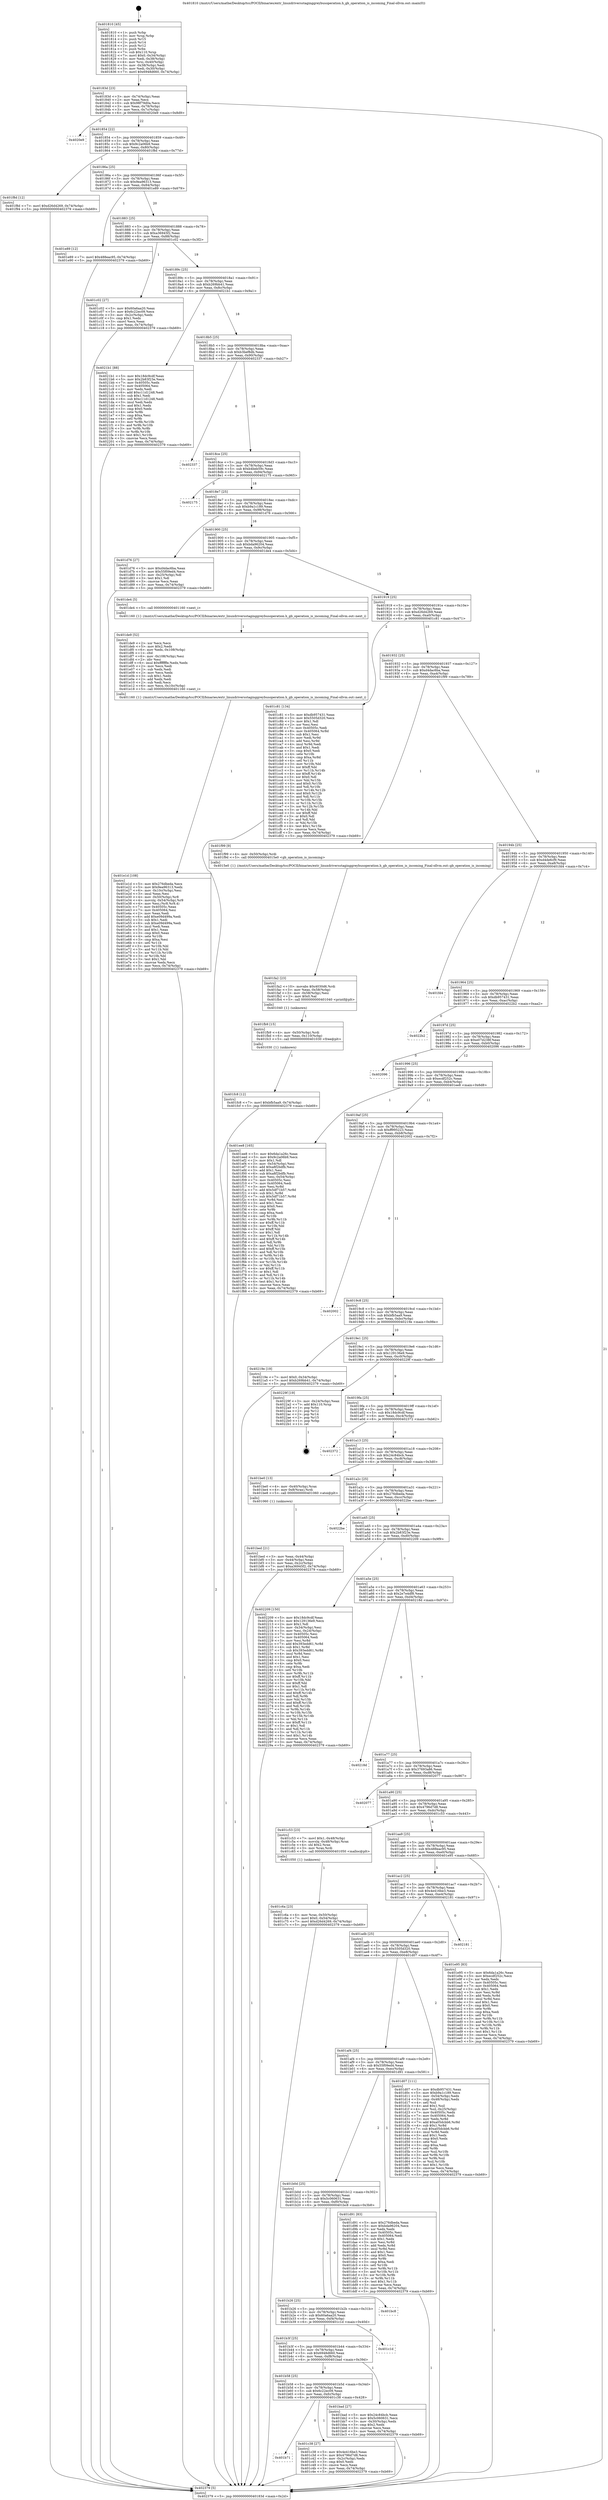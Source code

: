digraph "0x401810" {
  label = "0x401810 (/mnt/c/Users/mathe/Desktop/tcc/POCII/binaries/extr_linuxdriversstaginggreybusoperation.h_gb_operation_is_incoming_Final-ollvm.out::main(0))"
  labelloc = "t"
  node[shape=record]

  Entry [label="",width=0.3,height=0.3,shape=circle,fillcolor=black,style=filled]
  "0x40183d" [label="{
     0x40183d [23]\l
     | [instrs]\l
     &nbsp;&nbsp;0x40183d \<+3\>: mov -0x74(%rbp),%eax\l
     &nbsp;&nbsp;0x401840 \<+2\>: mov %eax,%ecx\l
     &nbsp;&nbsp;0x401842 \<+6\>: sub $0x98f79d0a,%ecx\l
     &nbsp;&nbsp;0x401848 \<+3\>: mov %eax,-0x78(%rbp)\l
     &nbsp;&nbsp;0x40184b \<+3\>: mov %ecx,-0x7c(%rbp)\l
     &nbsp;&nbsp;0x40184e \<+6\>: je 00000000004020e9 \<main+0x8d9\>\l
  }"]
  "0x4020e9" [label="{
     0x4020e9\l
  }", style=dashed]
  "0x401854" [label="{
     0x401854 [22]\l
     | [instrs]\l
     &nbsp;&nbsp;0x401854 \<+5\>: jmp 0000000000401859 \<main+0x49\>\l
     &nbsp;&nbsp;0x401859 \<+3\>: mov -0x78(%rbp),%eax\l
     &nbsp;&nbsp;0x40185c \<+5\>: sub $0x9c2a06b9,%eax\l
     &nbsp;&nbsp;0x401861 \<+3\>: mov %eax,-0x80(%rbp)\l
     &nbsp;&nbsp;0x401864 \<+6\>: je 0000000000401f8d \<main+0x77d\>\l
  }"]
  Exit [label="",width=0.3,height=0.3,shape=circle,fillcolor=black,style=filled,peripheries=2]
  "0x401f8d" [label="{
     0x401f8d [12]\l
     | [instrs]\l
     &nbsp;&nbsp;0x401f8d \<+7\>: movl $0xd26d4269,-0x74(%rbp)\l
     &nbsp;&nbsp;0x401f94 \<+5\>: jmp 0000000000402379 \<main+0xb69\>\l
  }"]
  "0x40186a" [label="{
     0x40186a [25]\l
     | [instrs]\l
     &nbsp;&nbsp;0x40186a \<+5\>: jmp 000000000040186f \<main+0x5f\>\l
     &nbsp;&nbsp;0x40186f \<+3\>: mov -0x78(%rbp),%eax\l
     &nbsp;&nbsp;0x401872 \<+5\>: sub $0x9ea96313,%eax\l
     &nbsp;&nbsp;0x401877 \<+6\>: mov %eax,-0x84(%rbp)\l
     &nbsp;&nbsp;0x40187d \<+6\>: je 0000000000401e89 \<main+0x679\>\l
  }"]
  "0x401fc8" [label="{
     0x401fc8 [12]\l
     | [instrs]\l
     &nbsp;&nbsp;0x401fc8 \<+7\>: movl $0xbfb5aa9,-0x74(%rbp)\l
     &nbsp;&nbsp;0x401fcf \<+5\>: jmp 0000000000402379 \<main+0xb69\>\l
  }"]
  "0x401e89" [label="{
     0x401e89 [12]\l
     | [instrs]\l
     &nbsp;&nbsp;0x401e89 \<+7\>: movl $0x488eac95,-0x74(%rbp)\l
     &nbsp;&nbsp;0x401e90 \<+5\>: jmp 0000000000402379 \<main+0xb69\>\l
  }"]
  "0x401883" [label="{
     0x401883 [25]\l
     | [instrs]\l
     &nbsp;&nbsp;0x401883 \<+5\>: jmp 0000000000401888 \<main+0x78\>\l
     &nbsp;&nbsp;0x401888 \<+3\>: mov -0x78(%rbp),%eax\l
     &nbsp;&nbsp;0x40188b \<+5\>: sub $0xa36945f2,%eax\l
     &nbsp;&nbsp;0x401890 \<+6\>: mov %eax,-0x88(%rbp)\l
     &nbsp;&nbsp;0x401896 \<+6\>: je 0000000000401c02 \<main+0x3f2\>\l
  }"]
  "0x401fb9" [label="{
     0x401fb9 [15]\l
     | [instrs]\l
     &nbsp;&nbsp;0x401fb9 \<+4\>: mov -0x50(%rbp),%rdi\l
     &nbsp;&nbsp;0x401fbd \<+6\>: mov %eax,-0x110(%rbp)\l
     &nbsp;&nbsp;0x401fc3 \<+5\>: call 0000000000401030 \<free@plt\>\l
     | [calls]\l
     &nbsp;&nbsp;0x401030 \{1\} (unknown)\l
  }"]
  "0x401c02" [label="{
     0x401c02 [27]\l
     | [instrs]\l
     &nbsp;&nbsp;0x401c02 \<+5\>: mov $0x60a6aa20,%eax\l
     &nbsp;&nbsp;0x401c07 \<+5\>: mov $0x6c22ec09,%ecx\l
     &nbsp;&nbsp;0x401c0c \<+3\>: mov -0x2c(%rbp),%edx\l
     &nbsp;&nbsp;0x401c0f \<+3\>: cmp $0x1,%edx\l
     &nbsp;&nbsp;0x401c12 \<+3\>: cmovl %ecx,%eax\l
     &nbsp;&nbsp;0x401c15 \<+3\>: mov %eax,-0x74(%rbp)\l
     &nbsp;&nbsp;0x401c18 \<+5\>: jmp 0000000000402379 \<main+0xb69\>\l
  }"]
  "0x40189c" [label="{
     0x40189c [25]\l
     | [instrs]\l
     &nbsp;&nbsp;0x40189c \<+5\>: jmp 00000000004018a1 \<main+0x91\>\l
     &nbsp;&nbsp;0x4018a1 \<+3\>: mov -0x78(%rbp),%eax\l
     &nbsp;&nbsp;0x4018a4 \<+5\>: sub $0xb269bb41,%eax\l
     &nbsp;&nbsp;0x4018a9 \<+6\>: mov %eax,-0x8c(%rbp)\l
     &nbsp;&nbsp;0x4018af \<+6\>: je 00000000004021b1 \<main+0x9a1\>\l
  }"]
  "0x401fa2" [label="{
     0x401fa2 [23]\l
     | [instrs]\l
     &nbsp;&nbsp;0x401fa2 \<+10\>: movabs $0x4030d6,%rdi\l
     &nbsp;&nbsp;0x401fac \<+3\>: mov %eax,-0x58(%rbp)\l
     &nbsp;&nbsp;0x401faf \<+3\>: mov -0x58(%rbp),%esi\l
     &nbsp;&nbsp;0x401fb2 \<+2\>: mov $0x0,%al\l
     &nbsp;&nbsp;0x401fb4 \<+5\>: call 0000000000401040 \<printf@plt\>\l
     | [calls]\l
     &nbsp;&nbsp;0x401040 \{1\} (unknown)\l
  }"]
  "0x4021b1" [label="{
     0x4021b1 [88]\l
     | [instrs]\l
     &nbsp;&nbsp;0x4021b1 \<+5\>: mov $0x18dc9cdf,%eax\l
     &nbsp;&nbsp;0x4021b6 \<+5\>: mov $0x2b83f23e,%ecx\l
     &nbsp;&nbsp;0x4021bb \<+7\>: mov 0x40505c,%edx\l
     &nbsp;&nbsp;0x4021c2 \<+7\>: mov 0x405064,%esi\l
     &nbsp;&nbsp;0x4021c9 \<+2\>: mov %edx,%edi\l
     &nbsp;&nbsp;0x4021cb \<+6\>: add $0xc11d1248,%edi\l
     &nbsp;&nbsp;0x4021d1 \<+3\>: sub $0x1,%edi\l
     &nbsp;&nbsp;0x4021d4 \<+6\>: sub $0xc11d1248,%edi\l
     &nbsp;&nbsp;0x4021da \<+3\>: imul %edi,%edx\l
     &nbsp;&nbsp;0x4021dd \<+3\>: and $0x1,%edx\l
     &nbsp;&nbsp;0x4021e0 \<+3\>: cmp $0x0,%edx\l
     &nbsp;&nbsp;0x4021e3 \<+4\>: sete %r8b\l
     &nbsp;&nbsp;0x4021e7 \<+3\>: cmp $0xa,%esi\l
     &nbsp;&nbsp;0x4021ea \<+4\>: setl %r9b\l
     &nbsp;&nbsp;0x4021ee \<+3\>: mov %r8b,%r10b\l
     &nbsp;&nbsp;0x4021f1 \<+3\>: and %r9b,%r10b\l
     &nbsp;&nbsp;0x4021f4 \<+3\>: xor %r9b,%r8b\l
     &nbsp;&nbsp;0x4021f7 \<+3\>: or %r8b,%r10b\l
     &nbsp;&nbsp;0x4021fa \<+4\>: test $0x1,%r10b\l
     &nbsp;&nbsp;0x4021fe \<+3\>: cmovne %ecx,%eax\l
     &nbsp;&nbsp;0x402201 \<+3\>: mov %eax,-0x74(%rbp)\l
     &nbsp;&nbsp;0x402204 \<+5\>: jmp 0000000000402379 \<main+0xb69\>\l
  }"]
  "0x4018b5" [label="{
     0x4018b5 [25]\l
     | [instrs]\l
     &nbsp;&nbsp;0x4018b5 \<+5\>: jmp 00000000004018ba \<main+0xaa\>\l
     &nbsp;&nbsp;0x4018ba \<+3\>: mov -0x78(%rbp),%eax\l
     &nbsp;&nbsp;0x4018bd \<+5\>: sub $0xb3bef8db,%eax\l
     &nbsp;&nbsp;0x4018c2 \<+6\>: mov %eax,-0x90(%rbp)\l
     &nbsp;&nbsp;0x4018c8 \<+6\>: je 0000000000402337 \<main+0xb27\>\l
  }"]
  "0x401e1d" [label="{
     0x401e1d [108]\l
     | [instrs]\l
     &nbsp;&nbsp;0x401e1d \<+5\>: mov $0x276dbeda,%ecx\l
     &nbsp;&nbsp;0x401e22 \<+5\>: mov $0x9ea96313,%edx\l
     &nbsp;&nbsp;0x401e27 \<+6\>: mov -0x10c(%rbp),%esi\l
     &nbsp;&nbsp;0x401e2d \<+3\>: imul %eax,%esi\l
     &nbsp;&nbsp;0x401e30 \<+4\>: mov -0x50(%rbp),%r8\l
     &nbsp;&nbsp;0x401e34 \<+4\>: movslq -0x54(%rbp),%r9\l
     &nbsp;&nbsp;0x401e38 \<+4\>: mov %esi,(%r8,%r9,4)\l
     &nbsp;&nbsp;0x401e3c \<+7\>: mov 0x40505c,%eax\l
     &nbsp;&nbsp;0x401e43 \<+7\>: mov 0x405064,%esi\l
     &nbsp;&nbsp;0x401e4a \<+2\>: mov %eax,%edi\l
     &nbsp;&nbsp;0x401e4c \<+6\>: add $0xe09d499a,%edi\l
     &nbsp;&nbsp;0x401e52 \<+3\>: sub $0x1,%edi\l
     &nbsp;&nbsp;0x401e55 \<+6\>: sub $0xe09d499a,%edi\l
     &nbsp;&nbsp;0x401e5b \<+3\>: imul %edi,%eax\l
     &nbsp;&nbsp;0x401e5e \<+3\>: and $0x1,%eax\l
     &nbsp;&nbsp;0x401e61 \<+3\>: cmp $0x0,%eax\l
     &nbsp;&nbsp;0x401e64 \<+4\>: sete %r10b\l
     &nbsp;&nbsp;0x401e68 \<+3\>: cmp $0xa,%esi\l
     &nbsp;&nbsp;0x401e6b \<+4\>: setl %r11b\l
     &nbsp;&nbsp;0x401e6f \<+3\>: mov %r10b,%bl\l
     &nbsp;&nbsp;0x401e72 \<+3\>: and %r11b,%bl\l
     &nbsp;&nbsp;0x401e75 \<+3\>: xor %r11b,%r10b\l
     &nbsp;&nbsp;0x401e78 \<+3\>: or %r10b,%bl\l
     &nbsp;&nbsp;0x401e7b \<+3\>: test $0x1,%bl\l
     &nbsp;&nbsp;0x401e7e \<+3\>: cmovne %edx,%ecx\l
     &nbsp;&nbsp;0x401e81 \<+3\>: mov %ecx,-0x74(%rbp)\l
     &nbsp;&nbsp;0x401e84 \<+5\>: jmp 0000000000402379 \<main+0xb69\>\l
  }"]
  "0x402337" [label="{
     0x402337\l
  }", style=dashed]
  "0x4018ce" [label="{
     0x4018ce [25]\l
     | [instrs]\l
     &nbsp;&nbsp;0x4018ce \<+5\>: jmp 00000000004018d3 \<main+0xc3\>\l
     &nbsp;&nbsp;0x4018d3 \<+3\>: mov -0x78(%rbp),%eax\l
     &nbsp;&nbsp;0x4018d6 \<+5\>: sub $0xb4beb59c,%eax\l
     &nbsp;&nbsp;0x4018db \<+6\>: mov %eax,-0x94(%rbp)\l
     &nbsp;&nbsp;0x4018e1 \<+6\>: je 0000000000402175 \<main+0x965\>\l
  }"]
  "0x401de9" [label="{
     0x401de9 [52]\l
     | [instrs]\l
     &nbsp;&nbsp;0x401de9 \<+2\>: xor %ecx,%ecx\l
     &nbsp;&nbsp;0x401deb \<+5\>: mov $0x2,%edx\l
     &nbsp;&nbsp;0x401df0 \<+6\>: mov %edx,-0x108(%rbp)\l
     &nbsp;&nbsp;0x401df6 \<+1\>: cltd\l
     &nbsp;&nbsp;0x401df7 \<+6\>: mov -0x108(%rbp),%esi\l
     &nbsp;&nbsp;0x401dfd \<+2\>: idiv %esi\l
     &nbsp;&nbsp;0x401dff \<+6\>: imul $0xfffffffe,%edx,%edx\l
     &nbsp;&nbsp;0x401e05 \<+2\>: mov %ecx,%edi\l
     &nbsp;&nbsp;0x401e07 \<+2\>: sub %edx,%edi\l
     &nbsp;&nbsp;0x401e09 \<+2\>: mov %ecx,%edx\l
     &nbsp;&nbsp;0x401e0b \<+3\>: sub $0x1,%edx\l
     &nbsp;&nbsp;0x401e0e \<+2\>: add %edx,%edi\l
     &nbsp;&nbsp;0x401e10 \<+2\>: sub %edi,%ecx\l
     &nbsp;&nbsp;0x401e12 \<+6\>: mov %ecx,-0x10c(%rbp)\l
     &nbsp;&nbsp;0x401e18 \<+5\>: call 0000000000401160 \<next_i\>\l
     | [calls]\l
     &nbsp;&nbsp;0x401160 \{1\} (/mnt/c/Users/mathe/Desktop/tcc/POCII/binaries/extr_linuxdriversstaginggreybusoperation.h_gb_operation_is_incoming_Final-ollvm.out::next_i)\l
  }"]
  "0x402175" [label="{
     0x402175\l
  }", style=dashed]
  "0x4018e7" [label="{
     0x4018e7 [25]\l
     | [instrs]\l
     &nbsp;&nbsp;0x4018e7 \<+5\>: jmp 00000000004018ec \<main+0xdc\>\l
     &nbsp;&nbsp;0x4018ec \<+3\>: mov -0x78(%rbp),%eax\l
     &nbsp;&nbsp;0x4018ef \<+5\>: sub $0xb9a1c189,%eax\l
     &nbsp;&nbsp;0x4018f4 \<+6\>: mov %eax,-0x98(%rbp)\l
     &nbsp;&nbsp;0x4018fa \<+6\>: je 0000000000401d76 \<main+0x566\>\l
  }"]
  "0x401c6a" [label="{
     0x401c6a [23]\l
     | [instrs]\l
     &nbsp;&nbsp;0x401c6a \<+4\>: mov %rax,-0x50(%rbp)\l
     &nbsp;&nbsp;0x401c6e \<+7\>: movl $0x0,-0x54(%rbp)\l
     &nbsp;&nbsp;0x401c75 \<+7\>: movl $0xd26d4269,-0x74(%rbp)\l
     &nbsp;&nbsp;0x401c7c \<+5\>: jmp 0000000000402379 \<main+0xb69\>\l
  }"]
  "0x401d76" [label="{
     0x401d76 [27]\l
     | [instrs]\l
     &nbsp;&nbsp;0x401d76 \<+5\>: mov $0xd4dac6ba,%eax\l
     &nbsp;&nbsp;0x401d7b \<+5\>: mov $0x55f09ed4,%ecx\l
     &nbsp;&nbsp;0x401d80 \<+3\>: mov -0x25(%rbp),%dl\l
     &nbsp;&nbsp;0x401d83 \<+3\>: test $0x1,%dl\l
     &nbsp;&nbsp;0x401d86 \<+3\>: cmovne %ecx,%eax\l
     &nbsp;&nbsp;0x401d89 \<+3\>: mov %eax,-0x74(%rbp)\l
     &nbsp;&nbsp;0x401d8c \<+5\>: jmp 0000000000402379 \<main+0xb69\>\l
  }"]
  "0x401900" [label="{
     0x401900 [25]\l
     | [instrs]\l
     &nbsp;&nbsp;0x401900 \<+5\>: jmp 0000000000401905 \<main+0xf5\>\l
     &nbsp;&nbsp;0x401905 \<+3\>: mov -0x78(%rbp),%eax\l
     &nbsp;&nbsp;0x401908 \<+5\>: sub $0xbda96204,%eax\l
     &nbsp;&nbsp;0x40190d \<+6\>: mov %eax,-0x9c(%rbp)\l
     &nbsp;&nbsp;0x401913 \<+6\>: je 0000000000401de4 \<main+0x5d4\>\l
  }"]
  "0x401b71" [label="{
     0x401b71\l
  }", style=dashed]
  "0x401de4" [label="{
     0x401de4 [5]\l
     | [instrs]\l
     &nbsp;&nbsp;0x401de4 \<+5\>: call 0000000000401160 \<next_i\>\l
     | [calls]\l
     &nbsp;&nbsp;0x401160 \{1\} (/mnt/c/Users/mathe/Desktop/tcc/POCII/binaries/extr_linuxdriversstaginggreybusoperation.h_gb_operation_is_incoming_Final-ollvm.out::next_i)\l
  }"]
  "0x401919" [label="{
     0x401919 [25]\l
     | [instrs]\l
     &nbsp;&nbsp;0x401919 \<+5\>: jmp 000000000040191e \<main+0x10e\>\l
     &nbsp;&nbsp;0x40191e \<+3\>: mov -0x78(%rbp),%eax\l
     &nbsp;&nbsp;0x401921 \<+5\>: sub $0xd26d4269,%eax\l
     &nbsp;&nbsp;0x401926 \<+6\>: mov %eax,-0xa0(%rbp)\l
     &nbsp;&nbsp;0x40192c \<+6\>: je 0000000000401c81 \<main+0x471\>\l
  }"]
  "0x401c38" [label="{
     0x401c38 [27]\l
     | [instrs]\l
     &nbsp;&nbsp;0x401c38 \<+5\>: mov $0x4e416be3,%eax\l
     &nbsp;&nbsp;0x401c3d \<+5\>: mov $0x4796d7d8,%ecx\l
     &nbsp;&nbsp;0x401c42 \<+3\>: mov -0x2c(%rbp),%edx\l
     &nbsp;&nbsp;0x401c45 \<+3\>: cmp $0x0,%edx\l
     &nbsp;&nbsp;0x401c48 \<+3\>: cmove %ecx,%eax\l
     &nbsp;&nbsp;0x401c4b \<+3\>: mov %eax,-0x74(%rbp)\l
     &nbsp;&nbsp;0x401c4e \<+5\>: jmp 0000000000402379 \<main+0xb69\>\l
  }"]
  "0x401c81" [label="{
     0x401c81 [134]\l
     | [instrs]\l
     &nbsp;&nbsp;0x401c81 \<+5\>: mov $0xdb957431,%eax\l
     &nbsp;&nbsp;0x401c86 \<+5\>: mov $0x5505d320,%ecx\l
     &nbsp;&nbsp;0x401c8b \<+2\>: mov $0x1,%dl\l
     &nbsp;&nbsp;0x401c8d \<+2\>: xor %esi,%esi\l
     &nbsp;&nbsp;0x401c8f \<+7\>: mov 0x40505c,%edi\l
     &nbsp;&nbsp;0x401c96 \<+8\>: mov 0x405064,%r8d\l
     &nbsp;&nbsp;0x401c9e \<+3\>: sub $0x1,%esi\l
     &nbsp;&nbsp;0x401ca1 \<+3\>: mov %edi,%r9d\l
     &nbsp;&nbsp;0x401ca4 \<+3\>: add %esi,%r9d\l
     &nbsp;&nbsp;0x401ca7 \<+4\>: imul %r9d,%edi\l
     &nbsp;&nbsp;0x401cab \<+3\>: and $0x1,%edi\l
     &nbsp;&nbsp;0x401cae \<+3\>: cmp $0x0,%edi\l
     &nbsp;&nbsp;0x401cb1 \<+4\>: sete %r10b\l
     &nbsp;&nbsp;0x401cb5 \<+4\>: cmp $0xa,%r8d\l
     &nbsp;&nbsp;0x401cb9 \<+4\>: setl %r11b\l
     &nbsp;&nbsp;0x401cbd \<+3\>: mov %r10b,%bl\l
     &nbsp;&nbsp;0x401cc0 \<+3\>: xor $0xff,%bl\l
     &nbsp;&nbsp;0x401cc3 \<+3\>: mov %r11b,%r14b\l
     &nbsp;&nbsp;0x401cc6 \<+4\>: xor $0xff,%r14b\l
     &nbsp;&nbsp;0x401cca \<+3\>: xor $0x0,%dl\l
     &nbsp;&nbsp;0x401ccd \<+3\>: mov %bl,%r15b\l
     &nbsp;&nbsp;0x401cd0 \<+4\>: and $0x0,%r15b\l
     &nbsp;&nbsp;0x401cd4 \<+3\>: and %dl,%r10b\l
     &nbsp;&nbsp;0x401cd7 \<+3\>: mov %r14b,%r12b\l
     &nbsp;&nbsp;0x401cda \<+4\>: and $0x0,%r12b\l
     &nbsp;&nbsp;0x401cde \<+3\>: and %dl,%r11b\l
     &nbsp;&nbsp;0x401ce1 \<+3\>: or %r10b,%r15b\l
     &nbsp;&nbsp;0x401ce4 \<+3\>: or %r11b,%r12b\l
     &nbsp;&nbsp;0x401ce7 \<+3\>: xor %r12b,%r15b\l
     &nbsp;&nbsp;0x401cea \<+3\>: or %r14b,%bl\l
     &nbsp;&nbsp;0x401ced \<+3\>: xor $0xff,%bl\l
     &nbsp;&nbsp;0x401cf0 \<+3\>: or $0x0,%dl\l
     &nbsp;&nbsp;0x401cf3 \<+2\>: and %dl,%bl\l
     &nbsp;&nbsp;0x401cf5 \<+3\>: or %bl,%r15b\l
     &nbsp;&nbsp;0x401cf8 \<+4\>: test $0x1,%r15b\l
     &nbsp;&nbsp;0x401cfc \<+3\>: cmovne %ecx,%eax\l
     &nbsp;&nbsp;0x401cff \<+3\>: mov %eax,-0x74(%rbp)\l
     &nbsp;&nbsp;0x401d02 \<+5\>: jmp 0000000000402379 \<main+0xb69\>\l
  }"]
  "0x401932" [label="{
     0x401932 [25]\l
     | [instrs]\l
     &nbsp;&nbsp;0x401932 \<+5\>: jmp 0000000000401937 \<main+0x127\>\l
     &nbsp;&nbsp;0x401937 \<+3\>: mov -0x78(%rbp),%eax\l
     &nbsp;&nbsp;0x40193a \<+5\>: sub $0xd4dac6ba,%eax\l
     &nbsp;&nbsp;0x40193f \<+6\>: mov %eax,-0xa4(%rbp)\l
     &nbsp;&nbsp;0x401945 \<+6\>: je 0000000000401f99 \<main+0x789\>\l
  }"]
  "0x401bed" [label="{
     0x401bed [21]\l
     | [instrs]\l
     &nbsp;&nbsp;0x401bed \<+3\>: mov %eax,-0x44(%rbp)\l
     &nbsp;&nbsp;0x401bf0 \<+3\>: mov -0x44(%rbp),%eax\l
     &nbsp;&nbsp;0x401bf3 \<+3\>: mov %eax,-0x2c(%rbp)\l
     &nbsp;&nbsp;0x401bf6 \<+7\>: movl $0xa36945f2,-0x74(%rbp)\l
     &nbsp;&nbsp;0x401bfd \<+5\>: jmp 0000000000402379 \<main+0xb69\>\l
  }"]
  "0x401f99" [label="{
     0x401f99 [9]\l
     | [instrs]\l
     &nbsp;&nbsp;0x401f99 \<+4\>: mov -0x50(%rbp),%rdi\l
     &nbsp;&nbsp;0x401f9d \<+5\>: call 00000000004015e0 \<gb_operation_is_incoming\>\l
     | [calls]\l
     &nbsp;&nbsp;0x4015e0 \{1\} (/mnt/c/Users/mathe/Desktop/tcc/POCII/binaries/extr_linuxdriversstaginggreybusoperation.h_gb_operation_is_incoming_Final-ollvm.out::gb_operation_is_incoming)\l
  }"]
  "0x40194b" [label="{
     0x40194b [25]\l
     | [instrs]\l
     &nbsp;&nbsp;0x40194b \<+5\>: jmp 0000000000401950 \<main+0x140\>\l
     &nbsp;&nbsp;0x401950 \<+3\>: mov -0x78(%rbp),%eax\l
     &nbsp;&nbsp;0x401953 \<+5\>: sub $0xd4de6cf9,%eax\l
     &nbsp;&nbsp;0x401958 \<+6\>: mov %eax,-0xa8(%rbp)\l
     &nbsp;&nbsp;0x40195e \<+6\>: je 0000000000401fd4 \<main+0x7c4\>\l
  }"]
  "0x401810" [label="{
     0x401810 [45]\l
     | [instrs]\l
     &nbsp;&nbsp;0x401810 \<+1\>: push %rbp\l
     &nbsp;&nbsp;0x401811 \<+3\>: mov %rsp,%rbp\l
     &nbsp;&nbsp;0x401814 \<+2\>: push %r15\l
     &nbsp;&nbsp;0x401816 \<+2\>: push %r14\l
     &nbsp;&nbsp;0x401818 \<+2\>: push %r12\l
     &nbsp;&nbsp;0x40181a \<+1\>: push %rbx\l
     &nbsp;&nbsp;0x40181b \<+7\>: sub $0x110,%rsp\l
     &nbsp;&nbsp;0x401822 \<+7\>: movl $0x0,-0x34(%rbp)\l
     &nbsp;&nbsp;0x401829 \<+3\>: mov %edi,-0x38(%rbp)\l
     &nbsp;&nbsp;0x40182c \<+4\>: mov %rsi,-0x40(%rbp)\l
     &nbsp;&nbsp;0x401830 \<+3\>: mov -0x38(%rbp),%edi\l
     &nbsp;&nbsp;0x401833 \<+3\>: mov %edi,-0x30(%rbp)\l
     &nbsp;&nbsp;0x401836 \<+7\>: movl $0x6948d660,-0x74(%rbp)\l
  }"]
  "0x401fd4" [label="{
     0x401fd4\l
  }", style=dashed]
  "0x401964" [label="{
     0x401964 [25]\l
     | [instrs]\l
     &nbsp;&nbsp;0x401964 \<+5\>: jmp 0000000000401969 \<main+0x159\>\l
     &nbsp;&nbsp;0x401969 \<+3\>: mov -0x78(%rbp),%eax\l
     &nbsp;&nbsp;0x40196c \<+5\>: sub $0xdb957431,%eax\l
     &nbsp;&nbsp;0x401971 \<+6\>: mov %eax,-0xac(%rbp)\l
     &nbsp;&nbsp;0x401977 \<+6\>: je 00000000004022b2 \<main+0xaa2\>\l
  }"]
  "0x402379" [label="{
     0x402379 [5]\l
     | [instrs]\l
     &nbsp;&nbsp;0x402379 \<+5\>: jmp 000000000040183d \<main+0x2d\>\l
  }"]
  "0x4022b2" [label="{
     0x4022b2\l
  }", style=dashed]
  "0x40197d" [label="{
     0x40197d [25]\l
     | [instrs]\l
     &nbsp;&nbsp;0x40197d \<+5\>: jmp 0000000000401982 \<main+0x172\>\l
     &nbsp;&nbsp;0x401982 \<+3\>: mov -0x78(%rbp),%eax\l
     &nbsp;&nbsp;0x401985 \<+5\>: sub $0xe07d238f,%eax\l
     &nbsp;&nbsp;0x40198a \<+6\>: mov %eax,-0xb0(%rbp)\l
     &nbsp;&nbsp;0x401990 \<+6\>: je 0000000000402096 \<main+0x886\>\l
  }"]
  "0x401b58" [label="{
     0x401b58 [25]\l
     | [instrs]\l
     &nbsp;&nbsp;0x401b58 \<+5\>: jmp 0000000000401b5d \<main+0x34d\>\l
     &nbsp;&nbsp;0x401b5d \<+3\>: mov -0x78(%rbp),%eax\l
     &nbsp;&nbsp;0x401b60 \<+5\>: sub $0x6c22ec09,%eax\l
     &nbsp;&nbsp;0x401b65 \<+6\>: mov %eax,-0xfc(%rbp)\l
     &nbsp;&nbsp;0x401b6b \<+6\>: je 0000000000401c38 \<main+0x428\>\l
  }"]
  "0x402096" [label="{
     0x402096\l
  }", style=dashed]
  "0x401996" [label="{
     0x401996 [25]\l
     | [instrs]\l
     &nbsp;&nbsp;0x401996 \<+5\>: jmp 000000000040199b \<main+0x18b\>\l
     &nbsp;&nbsp;0x40199b \<+3\>: mov -0x78(%rbp),%eax\l
     &nbsp;&nbsp;0x40199e \<+5\>: sub $0xecdf252c,%eax\l
     &nbsp;&nbsp;0x4019a3 \<+6\>: mov %eax,-0xb4(%rbp)\l
     &nbsp;&nbsp;0x4019a9 \<+6\>: je 0000000000401ee8 \<main+0x6d8\>\l
  }"]
  "0x401bad" [label="{
     0x401bad [27]\l
     | [instrs]\l
     &nbsp;&nbsp;0x401bad \<+5\>: mov $0x24c84bcb,%eax\l
     &nbsp;&nbsp;0x401bb2 \<+5\>: mov $0x5c060631,%ecx\l
     &nbsp;&nbsp;0x401bb7 \<+3\>: mov -0x30(%rbp),%edx\l
     &nbsp;&nbsp;0x401bba \<+3\>: cmp $0x2,%edx\l
     &nbsp;&nbsp;0x401bbd \<+3\>: cmovne %ecx,%eax\l
     &nbsp;&nbsp;0x401bc0 \<+3\>: mov %eax,-0x74(%rbp)\l
     &nbsp;&nbsp;0x401bc3 \<+5\>: jmp 0000000000402379 \<main+0xb69\>\l
  }"]
  "0x401ee8" [label="{
     0x401ee8 [165]\l
     | [instrs]\l
     &nbsp;&nbsp;0x401ee8 \<+5\>: mov $0x6da1a26c,%eax\l
     &nbsp;&nbsp;0x401eed \<+5\>: mov $0x9c2a06b9,%ecx\l
     &nbsp;&nbsp;0x401ef2 \<+2\>: mov $0x1,%dl\l
     &nbsp;&nbsp;0x401ef4 \<+3\>: mov -0x54(%rbp),%esi\l
     &nbsp;&nbsp;0x401ef7 \<+6\>: add $0xa8f2bdfb,%esi\l
     &nbsp;&nbsp;0x401efd \<+3\>: add $0x1,%esi\l
     &nbsp;&nbsp;0x401f00 \<+6\>: sub $0xa8f2bdfb,%esi\l
     &nbsp;&nbsp;0x401f06 \<+3\>: mov %esi,-0x54(%rbp)\l
     &nbsp;&nbsp;0x401f09 \<+7\>: mov 0x40505c,%esi\l
     &nbsp;&nbsp;0x401f10 \<+7\>: mov 0x405064,%edi\l
     &nbsp;&nbsp;0x401f17 \<+3\>: mov %esi,%r8d\l
     &nbsp;&nbsp;0x401f1a \<+7\>: add $0x5df71b57,%r8d\l
     &nbsp;&nbsp;0x401f21 \<+4\>: sub $0x1,%r8d\l
     &nbsp;&nbsp;0x401f25 \<+7\>: sub $0x5df71b57,%r8d\l
     &nbsp;&nbsp;0x401f2c \<+4\>: imul %r8d,%esi\l
     &nbsp;&nbsp;0x401f30 \<+3\>: and $0x1,%esi\l
     &nbsp;&nbsp;0x401f33 \<+3\>: cmp $0x0,%esi\l
     &nbsp;&nbsp;0x401f36 \<+4\>: sete %r9b\l
     &nbsp;&nbsp;0x401f3a \<+3\>: cmp $0xa,%edi\l
     &nbsp;&nbsp;0x401f3d \<+4\>: setl %r10b\l
     &nbsp;&nbsp;0x401f41 \<+3\>: mov %r9b,%r11b\l
     &nbsp;&nbsp;0x401f44 \<+4\>: xor $0xff,%r11b\l
     &nbsp;&nbsp;0x401f48 \<+3\>: mov %r10b,%bl\l
     &nbsp;&nbsp;0x401f4b \<+3\>: xor $0xff,%bl\l
     &nbsp;&nbsp;0x401f4e \<+3\>: xor $0x1,%dl\l
     &nbsp;&nbsp;0x401f51 \<+3\>: mov %r11b,%r14b\l
     &nbsp;&nbsp;0x401f54 \<+4\>: and $0xff,%r14b\l
     &nbsp;&nbsp;0x401f58 \<+3\>: and %dl,%r9b\l
     &nbsp;&nbsp;0x401f5b \<+3\>: mov %bl,%r15b\l
     &nbsp;&nbsp;0x401f5e \<+4\>: and $0xff,%r15b\l
     &nbsp;&nbsp;0x401f62 \<+3\>: and %dl,%r10b\l
     &nbsp;&nbsp;0x401f65 \<+3\>: or %r9b,%r14b\l
     &nbsp;&nbsp;0x401f68 \<+3\>: or %r10b,%r15b\l
     &nbsp;&nbsp;0x401f6b \<+3\>: xor %r15b,%r14b\l
     &nbsp;&nbsp;0x401f6e \<+3\>: or %bl,%r11b\l
     &nbsp;&nbsp;0x401f71 \<+4\>: xor $0xff,%r11b\l
     &nbsp;&nbsp;0x401f75 \<+3\>: or $0x1,%dl\l
     &nbsp;&nbsp;0x401f78 \<+3\>: and %dl,%r11b\l
     &nbsp;&nbsp;0x401f7b \<+3\>: or %r11b,%r14b\l
     &nbsp;&nbsp;0x401f7e \<+4\>: test $0x1,%r14b\l
     &nbsp;&nbsp;0x401f82 \<+3\>: cmovne %ecx,%eax\l
     &nbsp;&nbsp;0x401f85 \<+3\>: mov %eax,-0x74(%rbp)\l
     &nbsp;&nbsp;0x401f88 \<+5\>: jmp 0000000000402379 \<main+0xb69\>\l
  }"]
  "0x4019af" [label="{
     0x4019af [25]\l
     | [instrs]\l
     &nbsp;&nbsp;0x4019af \<+5\>: jmp 00000000004019b4 \<main+0x1a4\>\l
     &nbsp;&nbsp;0x4019b4 \<+3\>: mov -0x78(%rbp),%eax\l
     &nbsp;&nbsp;0x4019b7 \<+5\>: sub $0xff995223,%eax\l
     &nbsp;&nbsp;0x4019bc \<+6\>: mov %eax,-0xb8(%rbp)\l
     &nbsp;&nbsp;0x4019c2 \<+6\>: je 0000000000402002 \<main+0x7f2\>\l
  }"]
  "0x401b3f" [label="{
     0x401b3f [25]\l
     | [instrs]\l
     &nbsp;&nbsp;0x401b3f \<+5\>: jmp 0000000000401b44 \<main+0x334\>\l
     &nbsp;&nbsp;0x401b44 \<+3\>: mov -0x78(%rbp),%eax\l
     &nbsp;&nbsp;0x401b47 \<+5\>: sub $0x6948d660,%eax\l
     &nbsp;&nbsp;0x401b4c \<+6\>: mov %eax,-0xf8(%rbp)\l
     &nbsp;&nbsp;0x401b52 \<+6\>: je 0000000000401bad \<main+0x39d\>\l
  }"]
  "0x402002" [label="{
     0x402002\l
  }", style=dashed]
  "0x4019c8" [label="{
     0x4019c8 [25]\l
     | [instrs]\l
     &nbsp;&nbsp;0x4019c8 \<+5\>: jmp 00000000004019cd \<main+0x1bd\>\l
     &nbsp;&nbsp;0x4019cd \<+3\>: mov -0x78(%rbp),%eax\l
     &nbsp;&nbsp;0x4019d0 \<+5\>: sub $0xbfb5aa9,%eax\l
     &nbsp;&nbsp;0x4019d5 \<+6\>: mov %eax,-0xbc(%rbp)\l
     &nbsp;&nbsp;0x4019db \<+6\>: je 000000000040219e \<main+0x98e\>\l
  }"]
  "0x401c1d" [label="{
     0x401c1d\l
  }", style=dashed]
  "0x40219e" [label="{
     0x40219e [19]\l
     | [instrs]\l
     &nbsp;&nbsp;0x40219e \<+7\>: movl $0x0,-0x34(%rbp)\l
     &nbsp;&nbsp;0x4021a5 \<+7\>: movl $0xb269bb41,-0x74(%rbp)\l
     &nbsp;&nbsp;0x4021ac \<+5\>: jmp 0000000000402379 \<main+0xb69\>\l
  }"]
  "0x4019e1" [label="{
     0x4019e1 [25]\l
     | [instrs]\l
     &nbsp;&nbsp;0x4019e1 \<+5\>: jmp 00000000004019e6 \<main+0x1d6\>\l
     &nbsp;&nbsp;0x4019e6 \<+3\>: mov -0x78(%rbp),%eax\l
     &nbsp;&nbsp;0x4019e9 \<+5\>: sub $0x129136e9,%eax\l
     &nbsp;&nbsp;0x4019ee \<+6\>: mov %eax,-0xc0(%rbp)\l
     &nbsp;&nbsp;0x4019f4 \<+6\>: je 000000000040229f \<main+0xa8f\>\l
  }"]
  "0x401b26" [label="{
     0x401b26 [25]\l
     | [instrs]\l
     &nbsp;&nbsp;0x401b26 \<+5\>: jmp 0000000000401b2b \<main+0x31b\>\l
     &nbsp;&nbsp;0x401b2b \<+3\>: mov -0x78(%rbp),%eax\l
     &nbsp;&nbsp;0x401b2e \<+5\>: sub $0x60a6aa20,%eax\l
     &nbsp;&nbsp;0x401b33 \<+6\>: mov %eax,-0xf4(%rbp)\l
     &nbsp;&nbsp;0x401b39 \<+6\>: je 0000000000401c1d \<main+0x40d\>\l
  }"]
  "0x40229f" [label="{
     0x40229f [19]\l
     | [instrs]\l
     &nbsp;&nbsp;0x40229f \<+3\>: mov -0x24(%rbp),%eax\l
     &nbsp;&nbsp;0x4022a2 \<+7\>: add $0x110,%rsp\l
     &nbsp;&nbsp;0x4022a9 \<+1\>: pop %rbx\l
     &nbsp;&nbsp;0x4022aa \<+2\>: pop %r12\l
     &nbsp;&nbsp;0x4022ac \<+2\>: pop %r14\l
     &nbsp;&nbsp;0x4022ae \<+2\>: pop %r15\l
     &nbsp;&nbsp;0x4022b0 \<+1\>: pop %rbp\l
     &nbsp;&nbsp;0x4022b1 \<+1\>: ret\l
  }"]
  "0x4019fa" [label="{
     0x4019fa [25]\l
     | [instrs]\l
     &nbsp;&nbsp;0x4019fa \<+5\>: jmp 00000000004019ff \<main+0x1ef\>\l
     &nbsp;&nbsp;0x4019ff \<+3\>: mov -0x78(%rbp),%eax\l
     &nbsp;&nbsp;0x401a02 \<+5\>: sub $0x18dc9cdf,%eax\l
     &nbsp;&nbsp;0x401a07 \<+6\>: mov %eax,-0xc4(%rbp)\l
     &nbsp;&nbsp;0x401a0d \<+6\>: je 0000000000402372 \<main+0xb62\>\l
  }"]
  "0x401bc8" [label="{
     0x401bc8\l
  }", style=dashed]
  "0x402372" [label="{
     0x402372\l
  }", style=dashed]
  "0x401a13" [label="{
     0x401a13 [25]\l
     | [instrs]\l
     &nbsp;&nbsp;0x401a13 \<+5\>: jmp 0000000000401a18 \<main+0x208\>\l
     &nbsp;&nbsp;0x401a18 \<+3\>: mov -0x78(%rbp),%eax\l
     &nbsp;&nbsp;0x401a1b \<+5\>: sub $0x24c84bcb,%eax\l
     &nbsp;&nbsp;0x401a20 \<+6\>: mov %eax,-0xc8(%rbp)\l
     &nbsp;&nbsp;0x401a26 \<+6\>: je 0000000000401be0 \<main+0x3d0\>\l
  }"]
  "0x401b0d" [label="{
     0x401b0d [25]\l
     | [instrs]\l
     &nbsp;&nbsp;0x401b0d \<+5\>: jmp 0000000000401b12 \<main+0x302\>\l
     &nbsp;&nbsp;0x401b12 \<+3\>: mov -0x78(%rbp),%eax\l
     &nbsp;&nbsp;0x401b15 \<+5\>: sub $0x5c060631,%eax\l
     &nbsp;&nbsp;0x401b1a \<+6\>: mov %eax,-0xf0(%rbp)\l
     &nbsp;&nbsp;0x401b20 \<+6\>: je 0000000000401bc8 \<main+0x3b8\>\l
  }"]
  "0x401be0" [label="{
     0x401be0 [13]\l
     | [instrs]\l
     &nbsp;&nbsp;0x401be0 \<+4\>: mov -0x40(%rbp),%rax\l
     &nbsp;&nbsp;0x401be4 \<+4\>: mov 0x8(%rax),%rdi\l
     &nbsp;&nbsp;0x401be8 \<+5\>: call 0000000000401060 \<atoi@plt\>\l
     | [calls]\l
     &nbsp;&nbsp;0x401060 \{1\} (unknown)\l
  }"]
  "0x401a2c" [label="{
     0x401a2c [25]\l
     | [instrs]\l
     &nbsp;&nbsp;0x401a2c \<+5\>: jmp 0000000000401a31 \<main+0x221\>\l
     &nbsp;&nbsp;0x401a31 \<+3\>: mov -0x78(%rbp),%eax\l
     &nbsp;&nbsp;0x401a34 \<+5\>: sub $0x276dbeda,%eax\l
     &nbsp;&nbsp;0x401a39 \<+6\>: mov %eax,-0xcc(%rbp)\l
     &nbsp;&nbsp;0x401a3f \<+6\>: je 00000000004022be \<main+0xaae\>\l
  }"]
  "0x401d91" [label="{
     0x401d91 [83]\l
     | [instrs]\l
     &nbsp;&nbsp;0x401d91 \<+5\>: mov $0x276dbeda,%eax\l
     &nbsp;&nbsp;0x401d96 \<+5\>: mov $0xbda96204,%ecx\l
     &nbsp;&nbsp;0x401d9b \<+2\>: xor %edx,%edx\l
     &nbsp;&nbsp;0x401d9d \<+7\>: mov 0x40505c,%esi\l
     &nbsp;&nbsp;0x401da4 \<+7\>: mov 0x405064,%edi\l
     &nbsp;&nbsp;0x401dab \<+3\>: sub $0x1,%edx\l
     &nbsp;&nbsp;0x401dae \<+3\>: mov %esi,%r8d\l
     &nbsp;&nbsp;0x401db1 \<+3\>: add %edx,%r8d\l
     &nbsp;&nbsp;0x401db4 \<+4\>: imul %r8d,%esi\l
     &nbsp;&nbsp;0x401db8 \<+3\>: and $0x1,%esi\l
     &nbsp;&nbsp;0x401dbb \<+3\>: cmp $0x0,%esi\l
     &nbsp;&nbsp;0x401dbe \<+4\>: sete %r9b\l
     &nbsp;&nbsp;0x401dc2 \<+3\>: cmp $0xa,%edi\l
     &nbsp;&nbsp;0x401dc5 \<+4\>: setl %r10b\l
     &nbsp;&nbsp;0x401dc9 \<+3\>: mov %r9b,%r11b\l
     &nbsp;&nbsp;0x401dcc \<+3\>: and %r10b,%r11b\l
     &nbsp;&nbsp;0x401dcf \<+3\>: xor %r10b,%r9b\l
     &nbsp;&nbsp;0x401dd2 \<+3\>: or %r9b,%r11b\l
     &nbsp;&nbsp;0x401dd5 \<+4\>: test $0x1,%r11b\l
     &nbsp;&nbsp;0x401dd9 \<+3\>: cmovne %ecx,%eax\l
     &nbsp;&nbsp;0x401ddc \<+3\>: mov %eax,-0x74(%rbp)\l
     &nbsp;&nbsp;0x401ddf \<+5\>: jmp 0000000000402379 \<main+0xb69\>\l
  }"]
  "0x4022be" [label="{
     0x4022be\l
  }", style=dashed]
  "0x401a45" [label="{
     0x401a45 [25]\l
     | [instrs]\l
     &nbsp;&nbsp;0x401a45 \<+5\>: jmp 0000000000401a4a \<main+0x23a\>\l
     &nbsp;&nbsp;0x401a4a \<+3\>: mov -0x78(%rbp),%eax\l
     &nbsp;&nbsp;0x401a4d \<+5\>: sub $0x2b83f23e,%eax\l
     &nbsp;&nbsp;0x401a52 \<+6\>: mov %eax,-0xd0(%rbp)\l
     &nbsp;&nbsp;0x401a58 \<+6\>: je 0000000000402209 \<main+0x9f9\>\l
  }"]
  "0x401af4" [label="{
     0x401af4 [25]\l
     | [instrs]\l
     &nbsp;&nbsp;0x401af4 \<+5\>: jmp 0000000000401af9 \<main+0x2e9\>\l
     &nbsp;&nbsp;0x401af9 \<+3\>: mov -0x78(%rbp),%eax\l
     &nbsp;&nbsp;0x401afc \<+5\>: sub $0x55f09ed4,%eax\l
     &nbsp;&nbsp;0x401b01 \<+6\>: mov %eax,-0xec(%rbp)\l
     &nbsp;&nbsp;0x401b07 \<+6\>: je 0000000000401d91 \<main+0x581\>\l
  }"]
  "0x402209" [label="{
     0x402209 [150]\l
     | [instrs]\l
     &nbsp;&nbsp;0x402209 \<+5\>: mov $0x18dc9cdf,%eax\l
     &nbsp;&nbsp;0x40220e \<+5\>: mov $0x129136e9,%ecx\l
     &nbsp;&nbsp;0x402213 \<+2\>: mov $0x1,%dl\l
     &nbsp;&nbsp;0x402215 \<+3\>: mov -0x34(%rbp),%esi\l
     &nbsp;&nbsp;0x402218 \<+3\>: mov %esi,-0x24(%rbp)\l
     &nbsp;&nbsp;0x40221b \<+7\>: mov 0x40505c,%esi\l
     &nbsp;&nbsp;0x402222 \<+7\>: mov 0x405064,%edi\l
     &nbsp;&nbsp;0x402229 \<+3\>: mov %esi,%r8d\l
     &nbsp;&nbsp;0x40222c \<+7\>: add $0x393edd61,%r8d\l
     &nbsp;&nbsp;0x402233 \<+4\>: sub $0x1,%r8d\l
     &nbsp;&nbsp;0x402237 \<+7\>: sub $0x393edd61,%r8d\l
     &nbsp;&nbsp;0x40223e \<+4\>: imul %r8d,%esi\l
     &nbsp;&nbsp;0x402242 \<+3\>: and $0x1,%esi\l
     &nbsp;&nbsp;0x402245 \<+3\>: cmp $0x0,%esi\l
     &nbsp;&nbsp;0x402248 \<+4\>: sete %r9b\l
     &nbsp;&nbsp;0x40224c \<+3\>: cmp $0xa,%edi\l
     &nbsp;&nbsp;0x40224f \<+4\>: setl %r10b\l
     &nbsp;&nbsp;0x402253 \<+3\>: mov %r9b,%r11b\l
     &nbsp;&nbsp;0x402256 \<+4\>: xor $0xff,%r11b\l
     &nbsp;&nbsp;0x40225a \<+3\>: mov %r10b,%bl\l
     &nbsp;&nbsp;0x40225d \<+3\>: xor $0xff,%bl\l
     &nbsp;&nbsp;0x402260 \<+3\>: xor $0x1,%dl\l
     &nbsp;&nbsp;0x402263 \<+3\>: mov %r11b,%r14b\l
     &nbsp;&nbsp;0x402266 \<+4\>: and $0xff,%r14b\l
     &nbsp;&nbsp;0x40226a \<+3\>: and %dl,%r9b\l
     &nbsp;&nbsp;0x40226d \<+3\>: mov %bl,%r15b\l
     &nbsp;&nbsp;0x402270 \<+4\>: and $0xff,%r15b\l
     &nbsp;&nbsp;0x402274 \<+3\>: and %dl,%r10b\l
     &nbsp;&nbsp;0x402277 \<+3\>: or %r9b,%r14b\l
     &nbsp;&nbsp;0x40227a \<+3\>: or %r10b,%r15b\l
     &nbsp;&nbsp;0x40227d \<+3\>: xor %r15b,%r14b\l
     &nbsp;&nbsp;0x402280 \<+3\>: or %bl,%r11b\l
     &nbsp;&nbsp;0x402283 \<+4\>: xor $0xff,%r11b\l
     &nbsp;&nbsp;0x402287 \<+3\>: or $0x1,%dl\l
     &nbsp;&nbsp;0x40228a \<+3\>: and %dl,%r11b\l
     &nbsp;&nbsp;0x40228d \<+3\>: or %r11b,%r14b\l
     &nbsp;&nbsp;0x402290 \<+4\>: test $0x1,%r14b\l
     &nbsp;&nbsp;0x402294 \<+3\>: cmovne %ecx,%eax\l
     &nbsp;&nbsp;0x402297 \<+3\>: mov %eax,-0x74(%rbp)\l
     &nbsp;&nbsp;0x40229a \<+5\>: jmp 0000000000402379 \<main+0xb69\>\l
  }"]
  "0x401a5e" [label="{
     0x401a5e [25]\l
     | [instrs]\l
     &nbsp;&nbsp;0x401a5e \<+5\>: jmp 0000000000401a63 \<main+0x253\>\l
     &nbsp;&nbsp;0x401a63 \<+3\>: mov -0x78(%rbp),%eax\l
     &nbsp;&nbsp;0x401a66 \<+5\>: sub $0x2e7e4df8,%eax\l
     &nbsp;&nbsp;0x401a6b \<+6\>: mov %eax,-0xd4(%rbp)\l
     &nbsp;&nbsp;0x401a71 \<+6\>: je 000000000040218d \<main+0x97d\>\l
  }"]
  "0x401d07" [label="{
     0x401d07 [111]\l
     | [instrs]\l
     &nbsp;&nbsp;0x401d07 \<+5\>: mov $0xdb957431,%eax\l
     &nbsp;&nbsp;0x401d0c \<+5\>: mov $0xb9a1c189,%ecx\l
     &nbsp;&nbsp;0x401d11 \<+3\>: mov -0x54(%rbp),%edx\l
     &nbsp;&nbsp;0x401d14 \<+3\>: cmp -0x48(%rbp),%edx\l
     &nbsp;&nbsp;0x401d17 \<+4\>: setl %sil\l
     &nbsp;&nbsp;0x401d1b \<+4\>: and $0x1,%sil\l
     &nbsp;&nbsp;0x401d1f \<+4\>: mov %sil,-0x25(%rbp)\l
     &nbsp;&nbsp;0x401d23 \<+7\>: mov 0x40505c,%edx\l
     &nbsp;&nbsp;0x401d2a \<+7\>: mov 0x405064,%edi\l
     &nbsp;&nbsp;0x401d31 \<+3\>: mov %edx,%r8d\l
     &nbsp;&nbsp;0x401d34 \<+7\>: add $0xa05dcbb6,%r8d\l
     &nbsp;&nbsp;0x401d3b \<+4\>: sub $0x1,%r8d\l
     &nbsp;&nbsp;0x401d3f \<+7\>: sub $0xa05dcbb6,%r8d\l
     &nbsp;&nbsp;0x401d46 \<+4\>: imul %r8d,%edx\l
     &nbsp;&nbsp;0x401d4a \<+3\>: and $0x1,%edx\l
     &nbsp;&nbsp;0x401d4d \<+3\>: cmp $0x0,%edx\l
     &nbsp;&nbsp;0x401d50 \<+4\>: sete %sil\l
     &nbsp;&nbsp;0x401d54 \<+3\>: cmp $0xa,%edi\l
     &nbsp;&nbsp;0x401d57 \<+4\>: setl %r9b\l
     &nbsp;&nbsp;0x401d5b \<+3\>: mov %sil,%r10b\l
     &nbsp;&nbsp;0x401d5e \<+3\>: and %r9b,%r10b\l
     &nbsp;&nbsp;0x401d61 \<+3\>: xor %r9b,%sil\l
     &nbsp;&nbsp;0x401d64 \<+3\>: or %sil,%r10b\l
     &nbsp;&nbsp;0x401d67 \<+4\>: test $0x1,%r10b\l
     &nbsp;&nbsp;0x401d6b \<+3\>: cmovne %ecx,%eax\l
     &nbsp;&nbsp;0x401d6e \<+3\>: mov %eax,-0x74(%rbp)\l
     &nbsp;&nbsp;0x401d71 \<+5\>: jmp 0000000000402379 \<main+0xb69\>\l
  }"]
  "0x40218d" [label="{
     0x40218d\l
  }", style=dashed]
  "0x401a77" [label="{
     0x401a77 [25]\l
     | [instrs]\l
     &nbsp;&nbsp;0x401a77 \<+5\>: jmp 0000000000401a7c \<main+0x26c\>\l
     &nbsp;&nbsp;0x401a7c \<+3\>: mov -0x78(%rbp),%eax\l
     &nbsp;&nbsp;0x401a7f \<+5\>: sub $0x37693a86,%eax\l
     &nbsp;&nbsp;0x401a84 \<+6\>: mov %eax,-0xd8(%rbp)\l
     &nbsp;&nbsp;0x401a8a \<+6\>: je 0000000000402077 \<main+0x867\>\l
  }"]
  "0x401adb" [label="{
     0x401adb [25]\l
     | [instrs]\l
     &nbsp;&nbsp;0x401adb \<+5\>: jmp 0000000000401ae0 \<main+0x2d0\>\l
     &nbsp;&nbsp;0x401ae0 \<+3\>: mov -0x78(%rbp),%eax\l
     &nbsp;&nbsp;0x401ae3 \<+5\>: sub $0x5505d320,%eax\l
     &nbsp;&nbsp;0x401ae8 \<+6\>: mov %eax,-0xe8(%rbp)\l
     &nbsp;&nbsp;0x401aee \<+6\>: je 0000000000401d07 \<main+0x4f7\>\l
  }"]
  "0x402077" [label="{
     0x402077\l
  }", style=dashed]
  "0x401a90" [label="{
     0x401a90 [25]\l
     | [instrs]\l
     &nbsp;&nbsp;0x401a90 \<+5\>: jmp 0000000000401a95 \<main+0x285\>\l
     &nbsp;&nbsp;0x401a95 \<+3\>: mov -0x78(%rbp),%eax\l
     &nbsp;&nbsp;0x401a98 \<+5\>: sub $0x4796d7d8,%eax\l
     &nbsp;&nbsp;0x401a9d \<+6\>: mov %eax,-0xdc(%rbp)\l
     &nbsp;&nbsp;0x401aa3 \<+6\>: je 0000000000401c53 \<main+0x443\>\l
  }"]
  "0x402181" [label="{
     0x402181\l
  }", style=dashed]
  "0x401c53" [label="{
     0x401c53 [23]\l
     | [instrs]\l
     &nbsp;&nbsp;0x401c53 \<+7\>: movl $0x1,-0x48(%rbp)\l
     &nbsp;&nbsp;0x401c5a \<+4\>: movslq -0x48(%rbp),%rax\l
     &nbsp;&nbsp;0x401c5e \<+4\>: shl $0x2,%rax\l
     &nbsp;&nbsp;0x401c62 \<+3\>: mov %rax,%rdi\l
     &nbsp;&nbsp;0x401c65 \<+5\>: call 0000000000401050 \<malloc@plt\>\l
     | [calls]\l
     &nbsp;&nbsp;0x401050 \{1\} (unknown)\l
  }"]
  "0x401aa9" [label="{
     0x401aa9 [25]\l
     | [instrs]\l
     &nbsp;&nbsp;0x401aa9 \<+5\>: jmp 0000000000401aae \<main+0x29e\>\l
     &nbsp;&nbsp;0x401aae \<+3\>: mov -0x78(%rbp),%eax\l
     &nbsp;&nbsp;0x401ab1 \<+5\>: sub $0x488eac95,%eax\l
     &nbsp;&nbsp;0x401ab6 \<+6\>: mov %eax,-0xe0(%rbp)\l
     &nbsp;&nbsp;0x401abc \<+6\>: je 0000000000401e95 \<main+0x685\>\l
  }"]
  "0x401ac2" [label="{
     0x401ac2 [25]\l
     | [instrs]\l
     &nbsp;&nbsp;0x401ac2 \<+5\>: jmp 0000000000401ac7 \<main+0x2b7\>\l
     &nbsp;&nbsp;0x401ac7 \<+3\>: mov -0x78(%rbp),%eax\l
     &nbsp;&nbsp;0x401aca \<+5\>: sub $0x4e416be3,%eax\l
     &nbsp;&nbsp;0x401acf \<+6\>: mov %eax,-0xe4(%rbp)\l
     &nbsp;&nbsp;0x401ad5 \<+6\>: je 0000000000402181 \<main+0x971\>\l
  }"]
  "0x401e95" [label="{
     0x401e95 [83]\l
     | [instrs]\l
     &nbsp;&nbsp;0x401e95 \<+5\>: mov $0x6da1a26c,%eax\l
     &nbsp;&nbsp;0x401e9a \<+5\>: mov $0xecdf252c,%ecx\l
     &nbsp;&nbsp;0x401e9f \<+2\>: xor %edx,%edx\l
     &nbsp;&nbsp;0x401ea1 \<+7\>: mov 0x40505c,%esi\l
     &nbsp;&nbsp;0x401ea8 \<+7\>: mov 0x405064,%edi\l
     &nbsp;&nbsp;0x401eaf \<+3\>: sub $0x1,%edx\l
     &nbsp;&nbsp;0x401eb2 \<+3\>: mov %esi,%r8d\l
     &nbsp;&nbsp;0x401eb5 \<+3\>: add %edx,%r8d\l
     &nbsp;&nbsp;0x401eb8 \<+4\>: imul %r8d,%esi\l
     &nbsp;&nbsp;0x401ebc \<+3\>: and $0x1,%esi\l
     &nbsp;&nbsp;0x401ebf \<+3\>: cmp $0x0,%esi\l
     &nbsp;&nbsp;0x401ec2 \<+4\>: sete %r9b\l
     &nbsp;&nbsp;0x401ec6 \<+3\>: cmp $0xa,%edi\l
     &nbsp;&nbsp;0x401ec9 \<+4\>: setl %r10b\l
     &nbsp;&nbsp;0x401ecd \<+3\>: mov %r9b,%r11b\l
     &nbsp;&nbsp;0x401ed0 \<+3\>: and %r10b,%r11b\l
     &nbsp;&nbsp;0x401ed3 \<+3\>: xor %r10b,%r9b\l
     &nbsp;&nbsp;0x401ed6 \<+3\>: or %r9b,%r11b\l
     &nbsp;&nbsp;0x401ed9 \<+4\>: test $0x1,%r11b\l
     &nbsp;&nbsp;0x401edd \<+3\>: cmovne %ecx,%eax\l
     &nbsp;&nbsp;0x401ee0 \<+3\>: mov %eax,-0x74(%rbp)\l
     &nbsp;&nbsp;0x401ee3 \<+5\>: jmp 0000000000402379 \<main+0xb69\>\l
  }"]
  Entry -> "0x401810" [label=" 1"]
  "0x40183d" -> "0x4020e9" [label=" 0"]
  "0x40183d" -> "0x401854" [label=" 22"]
  "0x40229f" -> Exit [label=" 1"]
  "0x401854" -> "0x401f8d" [label=" 1"]
  "0x401854" -> "0x40186a" [label=" 21"]
  "0x402209" -> "0x402379" [label=" 1"]
  "0x40186a" -> "0x401e89" [label=" 1"]
  "0x40186a" -> "0x401883" [label=" 20"]
  "0x4021b1" -> "0x402379" [label=" 1"]
  "0x401883" -> "0x401c02" [label=" 1"]
  "0x401883" -> "0x40189c" [label=" 19"]
  "0x40219e" -> "0x402379" [label=" 1"]
  "0x40189c" -> "0x4021b1" [label=" 1"]
  "0x40189c" -> "0x4018b5" [label=" 18"]
  "0x401fc8" -> "0x402379" [label=" 1"]
  "0x4018b5" -> "0x402337" [label=" 0"]
  "0x4018b5" -> "0x4018ce" [label=" 18"]
  "0x401fb9" -> "0x401fc8" [label=" 1"]
  "0x4018ce" -> "0x402175" [label=" 0"]
  "0x4018ce" -> "0x4018e7" [label=" 18"]
  "0x401fa2" -> "0x401fb9" [label=" 1"]
  "0x4018e7" -> "0x401d76" [label=" 2"]
  "0x4018e7" -> "0x401900" [label=" 16"]
  "0x401f99" -> "0x401fa2" [label=" 1"]
  "0x401900" -> "0x401de4" [label=" 1"]
  "0x401900" -> "0x401919" [label=" 15"]
  "0x401f8d" -> "0x402379" [label=" 1"]
  "0x401919" -> "0x401c81" [label=" 2"]
  "0x401919" -> "0x401932" [label=" 13"]
  "0x401ee8" -> "0x402379" [label=" 1"]
  "0x401932" -> "0x401f99" [label=" 1"]
  "0x401932" -> "0x40194b" [label=" 12"]
  "0x401e89" -> "0x402379" [label=" 1"]
  "0x40194b" -> "0x401fd4" [label=" 0"]
  "0x40194b" -> "0x401964" [label=" 12"]
  "0x401e1d" -> "0x402379" [label=" 1"]
  "0x401964" -> "0x4022b2" [label=" 0"]
  "0x401964" -> "0x40197d" [label=" 12"]
  "0x401de9" -> "0x401e1d" [label=" 1"]
  "0x40197d" -> "0x402096" [label=" 0"]
  "0x40197d" -> "0x401996" [label=" 12"]
  "0x401de4" -> "0x401de9" [label=" 1"]
  "0x401996" -> "0x401ee8" [label=" 1"]
  "0x401996" -> "0x4019af" [label=" 11"]
  "0x401d91" -> "0x402379" [label=" 1"]
  "0x4019af" -> "0x402002" [label=" 0"]
  "0x4019af" -> "0x4019c8" [label=" 11"]
  "0x401d07" -> "0x402379" [label=" 2"]
  "0x4019c8" -> "0x40219e" [label=" 1"]
  "0x4019c8" -> "0x4019e1" [label=" 10"]
  "0x401c81" -> "0x402379" [label=" 2"]
  "0x4019e1" -> "0x40229f" [label=" 1"]
  "0x4019e1" -> "0x4019fa" [label=" 9"]
  "0x401c53" -> "0x401c6a" [label=" 1"]
  "0x4019fa" -> "0x402372" [label=" 0"]
  "0x4019fa" -> "0x401a13" [label=" 9"]
  "0x401c38" -> "0x402379" [label=" 1"]
  "0x401a13" -> "0x401be0" [label=" 1"]
  "0x401a13" -> "0x401a2c" [label=" 8"]
  "0x401b58" -> "0x401c38" [label=" 1"]
  "0x401a2c" -> "0x4022be" [label=" 0"]
  "0x401a2c" -> "0x401a45" [label=" 8"]
  "0x401e95" -> "0x402379" [label=" 1"]
  "0x401a45" -> "0x402209" [label=" 1"]
  "0x401a45" -> "0x401a5e" [label=" 7"]
  "0x401bed" -> "0x402379" [label=" 1"]
  "0x401a5e" -> "0x40218d" [label=" 0"]
  "0x401a5e" -> "0x401a77" [label=" 7"]
  "0x401be0" -> "0x401bed" [label=" 1"]
  "0x401a77" -> "0x402077" [label=" 0"]
  "0x401a77" -> "0x401a90" [label=" 7"]
  "0x401810" -> "0x40183d" [label=" 1"]
  "0x401a90" -> "0x401c53" [label=" 1"]
  "0x401a90" -> "0x401aa9" [label=" 6"]
  "0x401bad" -> "0x402379" [label=" 1"]
  "0x401aa9" -> "0x401e95" [label=" 1"]
  "0x401aa9" -> "0x401ac2" [label=" 5"]
  "0x401b3f" -> "0x401b58" [label=" 1"]
  "0x401ac2" -> "0x402181" [label=" 0"]
  "0x401ac2" -> "0x401adb" [label=" 5"]
  "0x402379" -> "0x40183d" [label=" 21"]
  "0x401adb" -> "0x401d07" [label=" 2"]
  "0x401adb" -> "0x401af4" [label=" 3"]
  "0x401c02" -> "0x402379" [label=" 1"]
  "0x401af4" -> "0x401d91" [label=" 1"]
  "0x401af4" -> "0x401b0d" [label=" 2"]
  "0x401b58" -> "0x401b71" [label=" 0"]
  "0x401b0d" -> "0x401bc8" [label=" 0"]
  "0x401b0d" -> "0x401b26" [label=" 2"]
  "0x401c6a" -> "0x402379" [label=" 1"]
  "0x401b26" -> "0x401c1d" [label=" 0"]
  "0x401b26" -> "0x401b3f" [label=" 2"]
  "0x401d76" -> "0x402379" [label=" 2"]
  "0x401b3f" -> "0x401bad" [label=" 1"]
}

